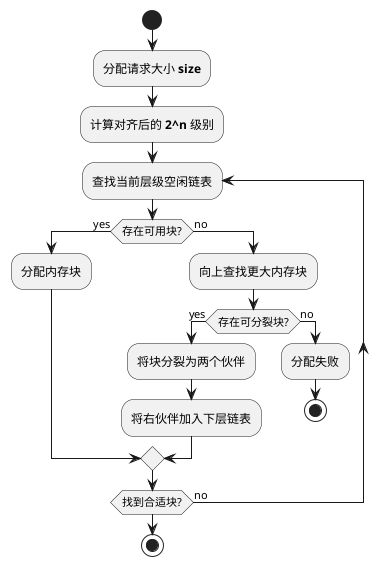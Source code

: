 1. 内存分配流程 (Activity Diagram)
@startuml
start
:分配请求大小 **size**;
:计算对齐后的 **2^n** 级别;
repeat :查找当前层级空闲链表;
    if (存在可用块?) then (yes)
        :分配内存块;
    else (no)
        :向上查找更大内存块;
        if (存在可分裂块?) then (yes)
            :将块分裂为两个伙伴;
            :将右伙伴加入下层链表;
        else (no)
            :分配失败;
            stop;
        endif
    endif
repeat while (找到合适块?) is (no)
stop
@enduml

2. 伙伴系统合并流程 (Sequence Diagram)
@startuml
participant "释放块" as Block
participant "伙伴系统" as Allocator
participant "空闲链表" as FreeList

Block -> Allocator : 释放内存请求
Allocator -> Allocator : 计算伙伴地址
alt 伙伴空闲且可合并
    Allocator -> FreeList : 移除当前块和伙伴
    Allocator -> Allocator : 合并生成父块
    Allocator -> FreeList : 添加父块到上层
else 无法合并
    Allocator -> FreeList : 添加当前块到链表
end
@enduml

3. 内存池结构图示 (Class Diagram)

@startuml
object 原始块 {
  size = 3 (8KB)
  status = free
}

object 分裂左块 {
  size = 2 (4KB)
  status = allocated
}

object 分裂右块 {
  size = 2 (4KB)
  status = free
}

原始块 --> 分裂左块 : 分裂为
原始块 --> 分裂右块 : 伙伴
@enduml
3. 内存池结构图示 (Class Diagram)
@startuml
class MemoryPool {
  - MAX_LEVEL : int
  - min_size : int
  - free_lists : List<LinkedList>
  + malloc() : void*
  + free() : void
}

class LinkedList {
  - head : BlockHeader*
  + add()
  + remove()
}

class BlockHeader {
  - size : int
  - is_free : bool
  - data_pointer() : void*
}

MemoryPool "1" *-- "1..n" LinkedList
LinkedList "1" o-- "0..n" BlockHeader
@enduml


@startuml
skinparam monochrome true
skinparam Shadowing false

title 伙伴系统内存分配时序

actor User
participant "API" as api
participant "MemoryPool" as mp
database "Free Lists" as fl

User -> api: malloc(3KB)
api -> mp: 对齐请求为4KB
mp -> fl: 查找 level=2 (4KB)
fl --> mp: 无可用块
mp -> fl: 查找 level=3 (8KB)
fl --> mp: 获得块#100
mp -> mp: split_block(#100, 2)
mp -> fl: 添加右伙伴#104到level=2
fl -> mp: 确认操作
mp --> api: 返回#100
api --> User: 分配成功
@enduml
